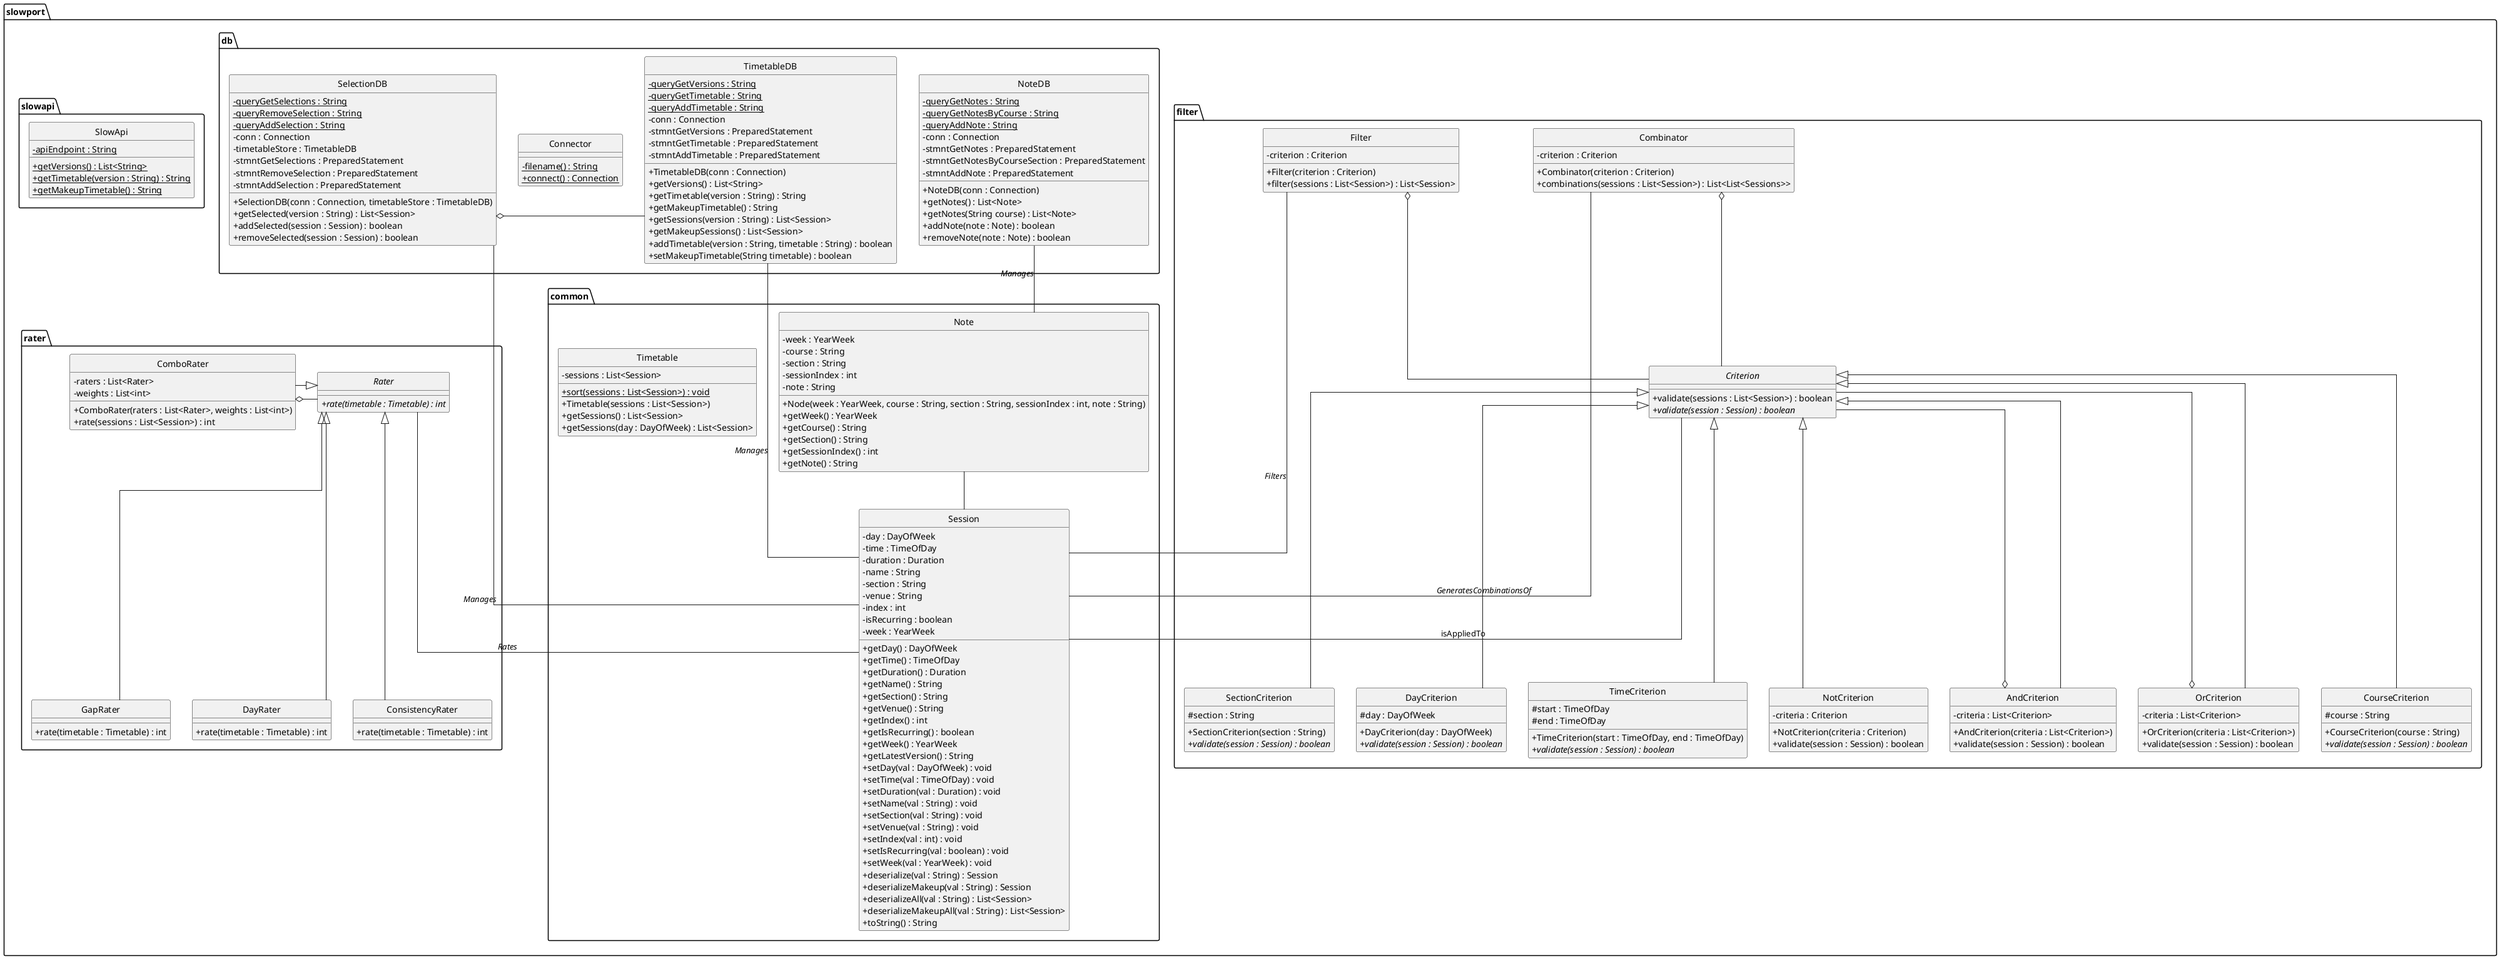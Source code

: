 @startuml
skinparam linetype ortho
skinparam classAttributeIconSize 0
hide circle

package "slowport"{
	package "common"{
		class Session{
			- day : DayOfWeek
			- time : TimeOfDay
			- duration : Duration
			- name : String
			- section : String
			- venue : String
			- index : int
			- isRecurring : boolean
			- week : YearWeek

			+ getDay() : DayOfWeek
			+ getTime() : TimeOfDay
			+ getDuration() : Duration
			+ getName() : String
			+ getSection() : String
			+ getVenue() : String
			+ getIndex() : int
			+ getIsRecurring() : boolean
			+ getWeek() : YearWeek
			+ getLatestVersion() : String
			+ setDay(val : DayOfWeek) : void
			+ setTime(val : TimeOfDay) : void
			+ setDuration(val : Duration) : void
			+ setName(val : String) : void
			+ setSection(val : String) : void
			+ setVenue(val : String) : void
			+ setIndex(val : int) : void
			+ setIsRecurring(val : boolean) : void
			+ setWeek(val : YearWeek) : void
			+ deserialize(val : String) : Session
			+ deserializeMakeup(val : String) : Session
			+ deserializeAll(val : String) : List<Session>
			+ deserializeMakeupAll(val : String) : List<Session>
			+ toString() : String
		}

		class Note{
			- week : YearWeek
			- course : String
			- section : String
			- sessionIndex : int
			- note : String
			+ Node(week : YearWeek, course : String, section : String,\
 sessionIndex : int, note : String)
			+ getWeek() : YearWeek
			+ getCourse() : String
			+ getSection() : String
			+ getSessionIndex() : int
			+ getNote() : String
		}

		class Timetable{
			- sessions : List<Session>
			+ {static} sort(sessions : List<Session>) : void
			+ Timetable(sessions : List<Session>)
			+ getSessions() : List<Session>
			+ getSessions(day : DayOfWeek) : List<Session>
		}

		Note -- Session
	}

	package "filter"{
		abstract class Criterion{
			+ validate(sessions : List<Session>) : boolean
			+ {abstract} validate(session : Session) : boolean
		}

		Criterion -- Session : isAppliedTo

		class CourseCriterion extends Criterion{
			# course : String
			+ CourseCriterion(course : String)
			+ {abstract} validate(session : Session) : boolean
		}

		class SectionCriterion extends Criterion{
			# section : String
			+ SectionCriterion(section : String)
			+ {abstract} validate(session : Session) : boolean
		}

		class DayCriterion extends Criterion{
			# day : DayOfWeek
			+ DayCriterion(day : DayOfWeek)
			+ {abstract} validate(session : Session) : boolean
		}

		class TimeCriterion extends Criterion{
			# start : TimeOfDay
			# end : TimeOfDay
			+ TimeCriterion(start : TimeOfDay, end : TimeOfDay)
			+ {abstract} validate(session : Session) : boolean
		}

		class NotCriterion extends Criterion{
			- criteria : Criterion
			+ NotCriterion(criteria : Criterion)
			+ validate(session : Session) : boolean
		}

		class AndCriterion extends Criterion{
			- criteria : List<Criterion>
			+ AndCriterion(criteria : List<Criterion>)
			+ validate(session : Session) : boolean
		}

		AndCriterion o-- Criterion

		class OrCriterion extends Criterion{
			- criteria : List<Criterion>
			+ OrCriterion(criteria : List<Criterion>)
			+ validate(session : Session) : boolean
		}

		OrCriterion o-- Criterion

		class Filter{
			- criterion : Criterion
			+ Filter(criterion : Criterion)
			+ filter(sessions : List<Session>) : List<Session>
		}

		Filter o-- Criterion
		Filter -- Session : //Filters//

		class Combinator{
			- criterion : Criterion
			+ Combinator(criterion : Criterion)
			+ combinations(sessions : List<Session>) : List<List<Sessions>>
		}

		Combinator o-- Criterion
		Combinator -- Session : //GeneratesCombinationsOf//
	}

	package "db"{
		class Connector{
			- {static} filename() : String
			+ {static} connect() : Connection
		}

		class TimetableDB{
			- {static} queryGetVersions : String
			- {static} queryGetTimetable : String
			- {static} queryAddTimetable : String
			- conn : Connection
			- stmntGetVersions : PreparedStatement
			- stmntGetTimetable : PreparedStatement
			- stmntAddTimetable : PreparedStatement
			+ TimetableDB(conn : Connection)
			+ getVersions() : List<String>
			+ getTimetable(version : String) : String
			+ getMakeupTimetable() : String
			+ getSessions(version : String) : List<Session>
			+ getMakeupSessions() : List<Session>
			+ addTimetable(version : String, timetable : String) : boolean
			+ setMakeupTimetable(String timetable) : boolean
		}

		TimetableDB -- Session : //Manages//

		class SelectionDB{
			- {static} queryGetSelections : String
			- {static} queryRemoveSelection : String
			- {static} queryAddSelection : String
			- conn : Connection
			- timetableStore : TimetableDB
			- stmntGetSelections : PreparedStatement
			- stmntRemoveSelection : PreparedStatement
			- stmntAddSelection : PreparedStatement
			+ SelectionDB(conn : Connection, timetableStore : TimetableDB)
			+ getSelected(version : String) : List<Session>
			+ addSelected(session : Session) : boolean
			+ removeSelected(session : Session) : boolean
		}

		SelectionDB o- TimetableDB
		SelectionDB -- Session : //Manages//

		class NoteDB{
			- {static} queryGetNotes : String
			- {static} queryGetNotesByCourse : String
			- {static} queryAddNote : String
			- conn : Connection
			- stmntGetNotes : PreparedStatement
			- stmntGetNotesByCourseSection : PreparedStatement
			- stmntAddNote : PreparedStatement
			+ NoteDB(conn : Connection)
			+ getNotes() : List<Note>
			+ getNotes(String course) : List<Note>
			+ addNote(note : Note) : boolean
			+ removeNote(note : Note) : boolean
		}

		NoteDB -- Note : //Manages//
	}

	package "rater"{
		abstract class Rater{
			+ {abstract} rate(timetable : Timetable) : int
		}
		Rater -- Session : //Rates//
		class ConsistencyRater extends Rater{
			+ rate(timetable : Timetable) : int
		}
		class GapRater extends Rater{
			+ rate(timetable : Timetable) : int
		}
		class DayRater extends Rater{
			+ rate(timetable : Timetable) : int
		}
		class ComboRater extends Rater{
			- raters : List<Rater>
			- weights : List<int>
			+ ComboRater(raters : List<Rater>, weights : List<int>)
			+ rate(sessions : List<Session>) : int
		}
		ComboRater o- Rater
	}

	package "slowapi"{
		class SlowApi{
			- {static} apiEndpoint : String
			+ {static} getVersions() : List<String>
			+ {static} getTimetable(version : String) : String
			+ {static} getMakeupTimetable() : String
		}
	}
}

@enduml
